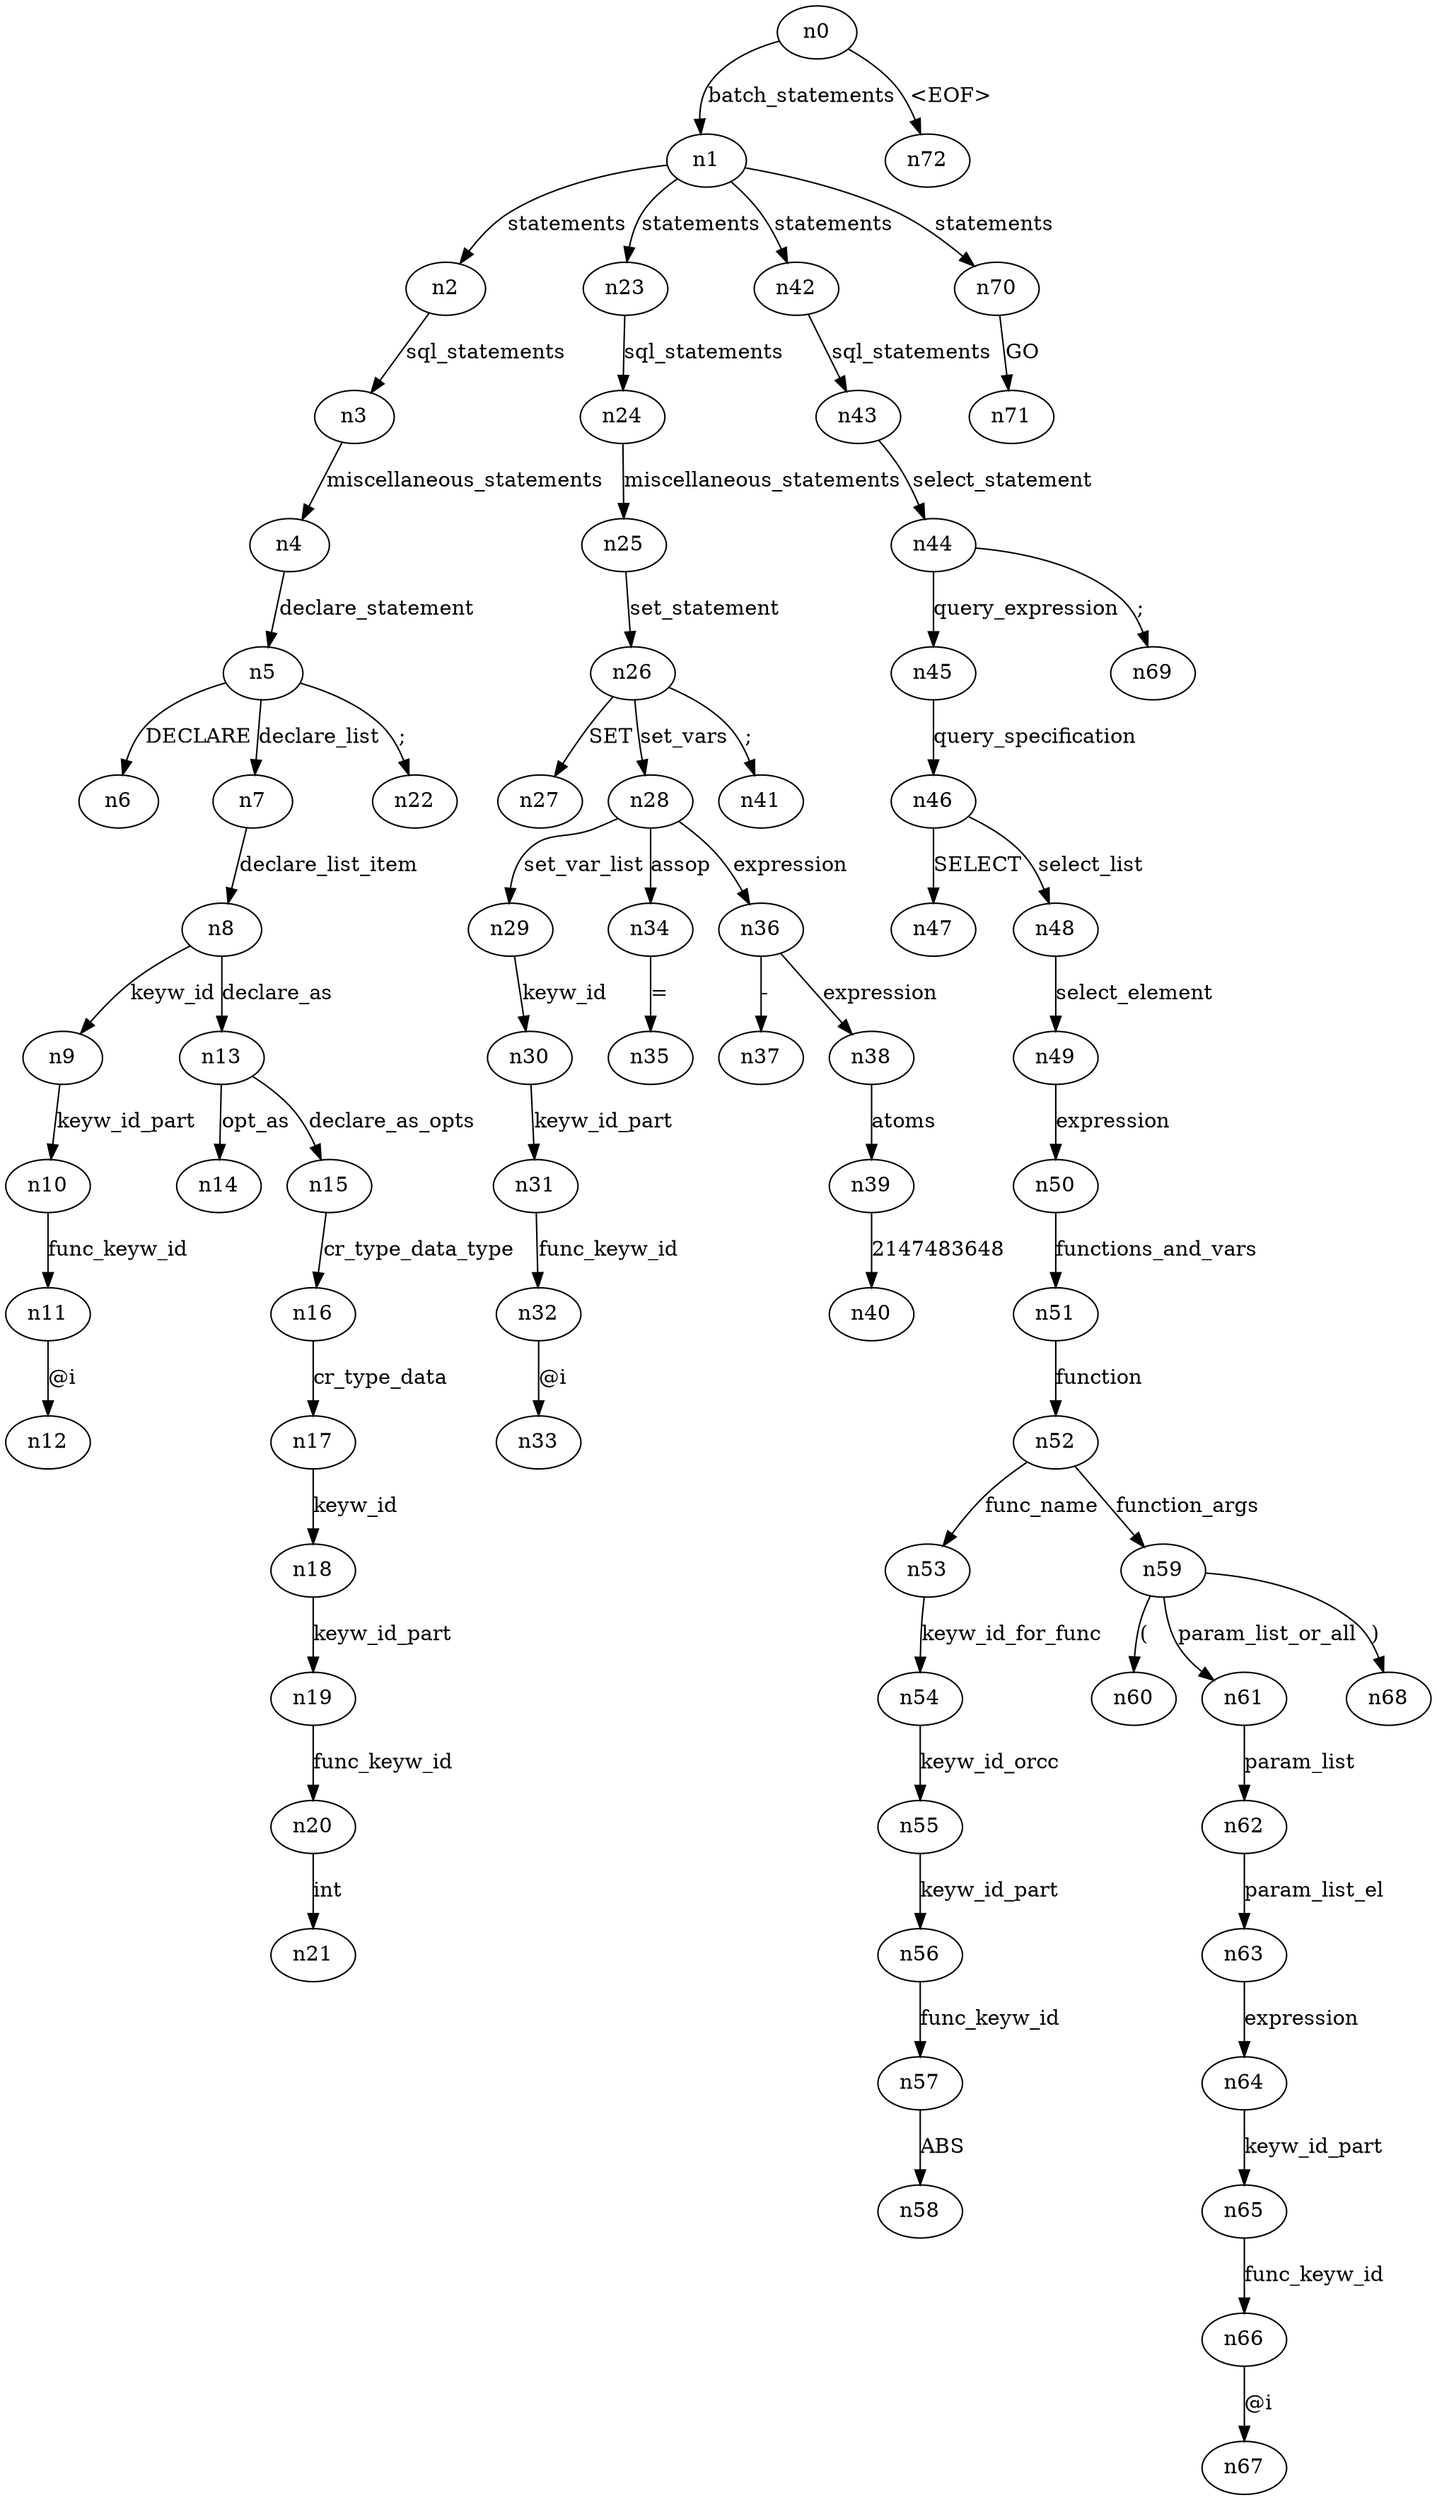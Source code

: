 digraph ParseTree {
  n0 -> n1 [label="batch_statements"];
  n1 -> n2 [label="statements"];
  n2 -> n3 [label="sql_statements"];
  n3 -> n4 [label="miscellaneous_statements"];
  n4 -> n5 [label="declare_statement"];
  n5 -> n6 [label="DECLARE"];
  n5 -> n7 [label="declare_list"];
  n7 -> n8 [label="declare_list_item"];
  n8 -> n9 [label="keyw_id"];
  n9 -> n10 [label="keyw_id_part"];
  n10 -> n11 [label="func_keyw_id"];
  n11 -> n12 [label="@i"];
  n8 -> n13 [label="declare_as"];
  n13 -> n14 [label="opt_as"];
  n13 -> n15 [label="declare_as_opts"];
  n15 -> n16 [label="cr_type_data_type"];
  n16 -> n17 [label="cr_type_data"];
  n17 -> n18 [label="keyw_id"];
  n18 -> n19 [label="keyw_id_part"];
  n19 -> n20 [label="func_keyw_id"];
  n20 -> n21 [label="int"];
  n5 -> n22 [label=";"];
  n1 -> n23 [label="statements"];
  n23 -> n24 [label="sql_statements"];
  n24 -> n25 [label="miscellaneous_statements"];
  n25 -> n26 [label="set_statement"];
  n26 -> n27 [label="SET"];
  n26 -> n28 [label="set_vars"];
  n28 -> n29 [label="set_var_list"];
  n29 -> n30 [label="keyw_id"];
  n30 -> n31 [label="keyw_id_part"];
  n31 -> n32 [label="func_keyw_id"];
  n32 -> n33 [label="@i"];
  n28 -> n34 [label="assop"];
  n34 -> n35 [label="="];
  n28 -> n36 [label="expression"];
  n36 -> n37 [label="-"];
  n36 -> n38 [label="expression"];
  n38 -> n39 [label="atoms"];
  n39 -> n40 [label="2147483648"];
  n26 -> n41 [label=";"];
  n1 -> n42 [label="statements"];
  n42 -> n43 [label="sql_statements"];
  n43 -> n44 [label="select_statement"];
  n44 -> n45 [label="query_expression"];
  n45 -> n46 [label="query_specification"];
  n46 -> n47 [label="SELECT"];
  n46 -> n48 [label="select_list"];
  n48 -> n49 [label="select_element"];
  n49 -> n50 [label="expression"];
  n50 -> n51 [label="functions_and_vars"];
  n51 -> n52 [label="function"];
  n52 -> n53 [label="func_name"];
  n53 -> n54 [label="keyw_id_for_func"];
  n54 -> n55 [label="keyw_id_orcc"];
  n55 -> n56 [label="keyw_id_part"];
  n56 -> n57 [label="func_keyw_id"];
  n57 -> n58 [label="ABS"];
  n52 -> n59 [label="function_args"];
  n59 -> n60 [label="("];
  n59 -> n61 [label="param_list_or_all"];
  n61 -> n62 [label="param_list"];
  n62 -> n63 [label="param_list_el"];
  n63 -> n64 [label="expression"];
  n64 -> n65 [label="keyw_id_part"];
  n65 -> n66 [label="func_keyw_id"];
  n66 -> n67 [label="@i"];
  n59 -> n68 [label=")"];
  n44 -> n69 [label=";"];
  n1 -> n70 [label="statements"];
  n70 -> n71 [label="GO"];
  n0 -> n72 [label="<EOF>"];
}